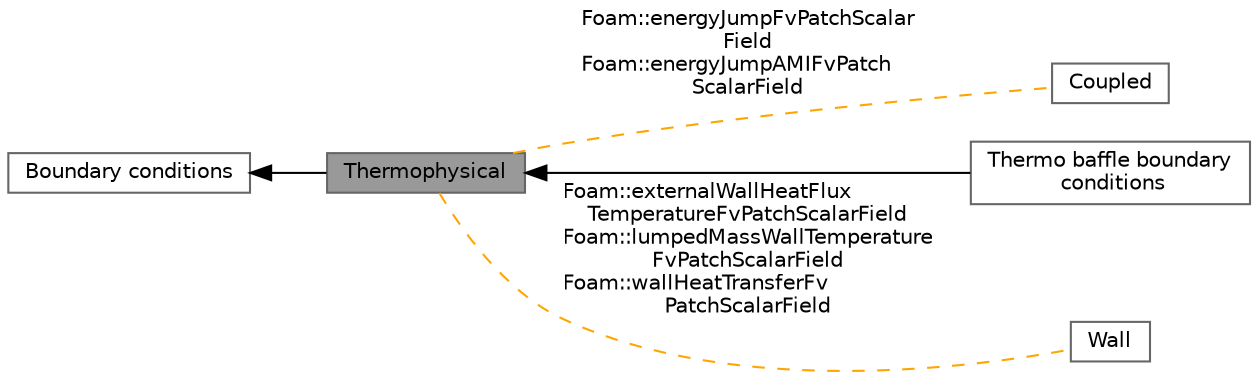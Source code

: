digraph "Thermophysical"
{
 // LATEX_PDF_SIZE
  bgcolor="transparent";
  edge [fontname=Helvetica,fontsize=10,labelfontname=Helvetica,labelfontsize=10];
  node [fontname=Helvetica,fontsize=10,shape=box,height=0.2,width=0.4];
  rankdir=LR;
  Node2 [id="Node000002",label="Boundary conditions",height=0.2,width=0.4,color="grey40", fillcolor="white", style="filled",URL="$group__grpBoundaryConditions.html",tooltip=" "];
  Node4 [id="Node000004",label="Coupled",height=0.2,width=0.4,color="grey40", fillcolor="white", style="filled",URL="$group__grpCoupledBoundaryConditions.html",tooltip=" "];
  Node3 [id="Node000003",label="Thermo baffle boundary\l conditions",height=0.2,width=0.4,color="grey40", fillcolor="white", style="filled",URL="$group__grpThermoBaffleBoundaryConditions.html",tooltip=" "];
  Node1 [id="Node000001",label="Thermophysical",height=0.2,width=0.4,color="gray40", fillcolor="grey60", style="filled", fontcolor="black",tooltip=" "];
  Node5 [id="Node000005",label="Wall",height=0.2,width=0.4,color="grey40", fillcolor="white", style="filled",URL="$group__grpWallBoundaryConditions.html",tooltip=" "];
  Node2->Node1 [shape=plaintext, dir="back", style="solid"];
  Node1->Node3 [shape=plaintext, dir="back", style="solid"];
  Node1->Node4 [shape=plaintext, label="Foam::energyJumpFvPatchScalar\lField\nFoam::energyJumpAMIFvPatch\lScalarField", color="orange", dir="none", style="dashed"];
  Node1->Node5 [shape=plaintext, label="Foam::externalWallHeatFlux\lTemperatureFvPatchScalarField\nFoam::lumpedMassWallTemperature\lFvPatchScalarField\nFoam::wallHeatTransferFv\lPatchScalarField", color="orange", dir="none", style="dashed"];
}
